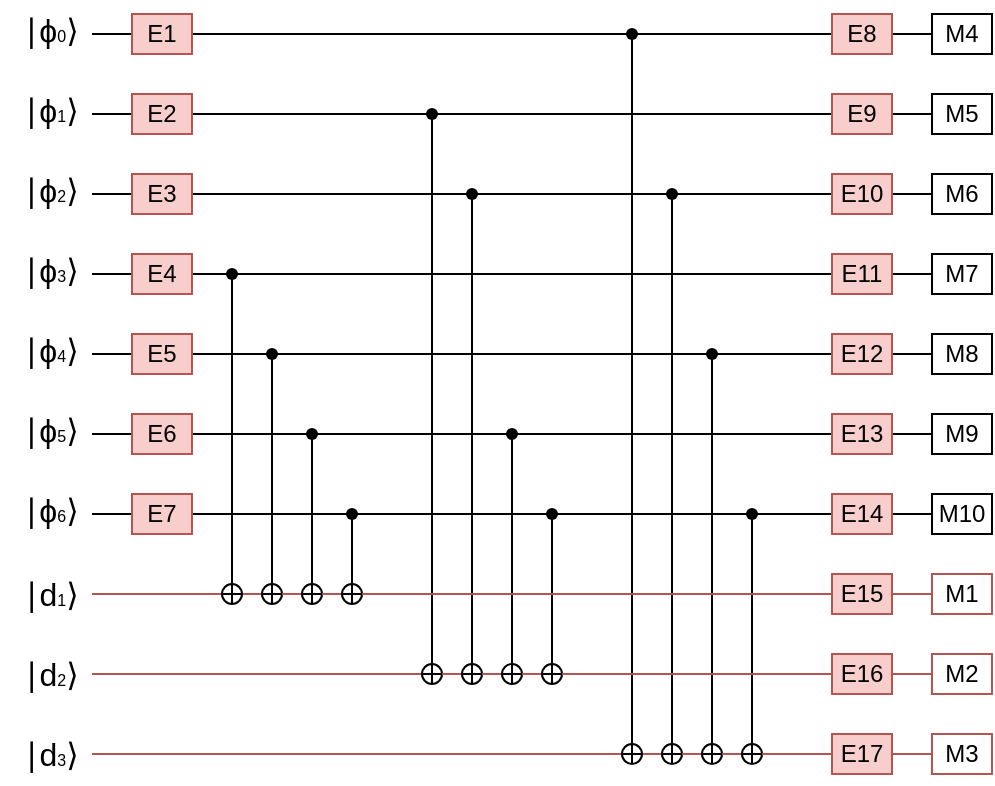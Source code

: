 <mxfile version="27.1.6">
  <diagram name="Página-1" id="HUcSJwOZNN6Hi8zDWi8z">
    <mxGraphModel dx="1665" dy="777" grid="1" gridSize="10" guides="1" tooltips="1" connect="1" arrows="1" fold="1" page="1" pageScale="1" pageWidth="827" pageHeight="1169" math="0" shadow="0">
      <root>
        <mxCell id="0" />
        <mxCell id="1" parent="0" />
        <mxCell id="j-ZyikdbyAII7zTlh9Dx-94" value="" style="endArrow=none;html=1;rounded=0;" parent="1" source="j-ZyikdbyAII7zTlh9Dx-182" target="j-ZyikdbyAII7zTlh9Dx-107" edge="1">
          <mxGeometry width="50" height="50" relative="1" as="geometry">
            <mxPoint x="131" y="57" as="sourcePoint" />
            <mxPoint x="491" y="57" as="targetPoint" />
          </mxGeometry>
        </mxCell>
        <mxCell id="j-ZyikdbyAII7zTlh9Dx-95" value="" style="endArrow=none;html=1;rounded=0;" parent="1" source="j-ZyikdbyAII7zTlh9Dx-184" target="j-ZyikdbyAII7zTlh9Dx-106" edge="1">
          <mxGeometry width="50" height="50" relative="1" as="geometry">
            <mxPoint x="131" y="97" as="sourcePoint" />
            <mxPoint x="491" y="97" as="targetPoint" />
          </mxGeometry>
        </mxCell>
        <mxCell id="j-ZyikdbyAII7zTlh9Dx-96" value="" style="endArrow=none;html=1;rounded=0;" parent="1" source="j-ZyikdbyAII7zTlh9Dx-167" target="j-ZyikdbyAII7zTlh9Dx-105" edge="1">
          <mxGeometry width="50" height="50" relative="1" as="geometry">
            <mxPoint x="131" y="137" as="sourcePoint" />
            <mxPoint x="491" y="137" as="targetPoint" />
          </mxGeometry>
        </mxCell>
        <mxCell id="j-ZyikdbyAII7zTlh9Dx-97" value="" style="endArrow=none;html=1;rounded=0;" parent="1" source="j-ZyikdbyAII7zTlh9Dx-187" target="j-ZyikdbyAII7zTlh9Dx-104" edge="1">
          <mxGeometry width="50" height="50" relative="1" as="geometry">
            <mxPoint x="131" y="177" as="sourcePoint" />
            <mxPoint x="491" y="177" as="targetPoint" />
          </mxGeometry>
        </mxCell>
        <mxCell id="j-ZyikdbyAII7zTlh9Dx-98" value="" style="endArrow=none;html=1;rounded=0;" parent="1" source="j-ZyikdbyAII7zTlh9Dx-189" target="j-ZyikdbyAII7zTlh9Dx-103" edge="1">
          <mxGeometry width="50" height="50" relative="1" as="geometry">
            <mxPoint x="131" y="217" as="sourcePoint" />
            <mxPoint x="491" y="217" as="targetPoint" />
          </mxGeometry>
        </mxCell>
        <mxCell id="j-ZyikdbyAII7zTlh9Dx-99" value="" style="endArrow=none;html=1;rounded=0;" parent="1" source="j-ZyikdbyAII7zTlh9Dx-191" target="j-ZyikdbyAII7zTlh9Dx-102" edge="1">
          <mxGeometry width="50" height="50" relative="1" as="geometry">
            <mxPoint x="131" y="257" as="sourcePoint" />
            <mxPoint x="491" y="257" as="targetPoint" />
          </mxGeometry>
        </mxCell>
        <mxCell id="j-ZyikdbyAII7zTlh9Dx-100" value="" style="endArrow=none;html=1;rounded=0;" parent="1" source="j-ZyikdbyAII7zTlh9Dx-193" target="j-ZyikdbyAII7zTlh9Dx-101" edge="1">
          <mxGeometry width="50" height="50" relative="1" as="geometry">
            <mxPoint x="131" y="297" as="sourcePoint" />
            <mxPoint x="491" y="297" as="targetPoint" />
          </mxGeometry>
        </mxCell>
        <mxCell id="j-ZyikdbyAII7zTlh9Dx-101" value="M10" style="rounded=0;whiteSpace=wrap;html=1;" parent="1" vertex="1">
          <mxGeometry x="506" y="287" width="30" height="20" as="geometry" />
        </mxCell>
        <mxCell id="j-ZyikdbyAII7zTlh9Dx-102" value="M9" style="rounded=0;whiteSpace=wrap;html=1;" parent="1" vertex="1">
          <mxGeometry x="506" y="247" width="30" height="20" as="geometry" />
        </mxCell>
        <mxCell id="j-ZyikdbyAII7zTlh9Dx-103" value="M8" style="rounded=0;whiteSpace=wrap;html=1;" parent="1" vertex="1">
          <mxGeometry x="506" y="207" width="30" height="20" as="geometry" />
        </mxCell>
        <mxCell id="j-ZyikdbyAII7zTlh9Dx-104" value="M7" style="rounded=0;whiteSpace=wrap;html=1;" parent="1" vertex="1">
          <mxGeometry x="506" y="167" width="30" height="20" as="geometry" />
        </mxCell>
        <mxCell id="j-ZyikdbyAII7zTlh9Dx-105" value="M6" style="rounded=0;whiteSpace=wrap;html=1;" parent="1" vertex="1">
          <mxGeometry x="506" y="127" width="30" height="20" as="geometry" />
        </mxCell>
        <mxCell id="j-ZyikdbyAII7zTlh9Dx-106" value="M5" style="rounded=0;whiteSpace=wrap;html=1;" parent="1" vertex="1">
          <mxGeometry x="506" y="87" width="30" height="20" as="geometry" />
        </mxCell>
        <mxCell id="j-ZyikdbyAII7zTlh9Dx-107" value="M4" style="rounded=0;whiteSpace=wrap;html=1;" parent="1" vertex="1">
          <mxGeometry x="506" y="47" width="30" height="20" as="geometry" />
        </mxCell>
        <mxCell id="j-ZyikdbyAII7zTlh9Dx-108" value="" style="endArrow=none;html=1;rounded=0;fillColor=#f8cecc;strokeColor=#b85450;" parent="1" source="j-ZyikdbyAII7zTlh9Dx-202" target="j-ZyikdbyAII7zTlh9Dx-109" edge="1">
          <mxGeometry width="50" height="50" relative="1" as="geometry">
            <mxPoint x="131" y="337" as="sourcePoint" />
            <mxPoint x="491" y="337" as="targetPoint" />
          </mxGeometry>
        </mxCell>
        <mxCell id="j-ZyikdbyAII7zTlh9Dx-109" value="M1" style="rounded=0;whiteSpace=wrap;html=1;fillColor=#FFFFFF;strokeColor=#b85450;" parent="1" vertex="1">
          <mxGeometry x="506" y="327" width="30" height="20" as="geometry" />
        </mxCell>
        <mxCell id="j-ZyikdbyAII7zTlh9Dx-110" value="" style="endArrow=none;html=1;rounded=0;fillColor=#f8cecc;strokeColor=#b85450;" parent="1" source="j-ZyikdbyAII7zTlh9Dx-204" target="j-ZyikdbyAII7zTlh9Dx-111" edge="1">
          <mxGeometry width="50" height="50" relative="1" as="geometry">
            <mxPoint x="131" y="377" as="sourcePoint" />
            <mxPoint x="491" y="377" as="targetPoint" />
          </mxGeometry>
        </mxCell>
        <mxCell id="j-ZyikdbyAII7zTlh9Dx-111" value="M2" style="rounded=0;whiteSpace=wrap;html=1;fillColor=#FFFFFF;strokeColor=#b85450;" parent="1" vertex="1">
          <mxGeometry x="506" y="367" width="30" height="20" as="geometry" />
        </mxCell>
        <mxCell id="j-ZyikdbyAII7zTlh9Dx-112" value="" style="endArrow=none;html=1;rounded=0;fillColor=#f8cecc;strokeColor=#b85450;" parent="1" source="j-ZyikdbyAII7zTlh9Dx-206" target="j-ZyikdbyAII7zTlh9Dx-113" edge="1">
          <mxGeometry width="50" height="50" relative="1" as="geometry">
            <mxPoint x="131" y="417" as="sourcePoint" />
            <mxPoint x="491" y="417" as="targetPoint" />
          </mxGeometry>
        </mxCell>
        <mxCell id="j-ZyikdbyAII7zTlh9Dx-113" value="M3" style="rounded=0;whiteSpace=wrap;html=1;fillColor=#FFFFFF;strokeColor=#b85450;" parent="1" vertex="1">
          <mxGeometry x="506" y="407" width="30" height="20" as="geometry" />
        </mxCell>
        <mxCell id="j-ZyikdbyAII7zTlh9Dx-114" value="" style="endArrow=none;html=1;rounded=0;fillColor=#f8cecc;strokeColor=#b85450;" parent="1" source="j-ZyikdbyAII7zTlh9Dx-137" target="j-ZyikdbyAII7zTlh9Dx-115" edge="1">
          <mxGeometry width="50" height="50" relative="1" as="geometry">
            <mxPoint x="131" y="337" as="sourcePoint" />
            <mxPoint x="491" y="337" as="targetPoint" />
          </mxGeometry>
        </mxCell>
        <mxCell id="j-ZyikdbyAII7zTlh9Dx-115" value="" style="shape=orEllipse;perimeter=ellipsePerimeter;whiteSpace=wrap;html=1;backgroundOutline=1;" parent="1" vertex="1">
          <mxGeometry x="171" y="332" width="10" height="10" as="geometry" />
        </mxCell>
        <mxCell id="j-ZyikdbyAII7zTlh9Dx-116" value="" style="endArrow=none;html=1;rounded=0;fillColor=#f8cecc;strokeColor=#b85450;" parent="1" source="j-ZyikdbyAII7zTlh9Dx-115" target="j-ZyikdbyAII7zTlh9Dx-117" edge="1">
          <mxGeometry width="50" height="50" relative="1" as="geometry">
            <mxPoint x="181" y="337" as="sourcePoint" />
            <mxPoint x="491" y="337" as="targetPoint" />
          </mxGeometry>
        </mxCell>
        <mxCell id="j-ZyikdbyAII7zTlh9Dx-117" value="" style="shape=orEllipse;perimeter=ellipsePerimeter;whiteSpace=wrap;html=1;backgroundOutline=1;" parent="1" vertex="1">
          <mxGeometry x="191" y="332" width="10" height="10" as="geometry" />
        </mxCell>
        <mxCell id="j-ZyikdbyAII7zTlh9Dx-118" value="" style="endArrow=none;html=1;rounded=0;fillColor=#f8cecc;strokeColor=#b85450;" parent="1" source="j-ZyikdbyAII7zTlh9Dx-117" target="j-ZyikdbyAII7zTlh9Dx-119" edge="1">
          <mxGeometry width="50" height="50" relative="1" as="geometry">
            <mxPoint x="201" y="337" as="sourcePoint" />
            <mxPoint x="491" y="337" as="targetPoint" />
          </mxGeometry>
        </mxCell>
        <mxCell id="j-ZyikdbyAII7zTlh9Dx-119" value="" style="shape=orEllipse;perimeter=ellipsePerimeter;whiteSpace=wrap;html=1;backgroundOutline=1;" parent="1" vertex="1">
          <mxGeometry x="211" y="332" width="10" height="10" as="geometry" />
        </mxCell>
        <mxCell id="j-ZyikdbyAII7zTlh9Dx-120" value="" style="endArrow=none;html=1;rounded=0;fillColor=#f8cecc;strokeColor=#b85450;" parent="1" target="j-ZyikdbyAII7zTlh9Dx-121" edge="1">
          <mxGeometry width="50" height="50" relative="1" as="geometry">
            <mxPoint x="86" y="377" as="sourcePoint" />
            <mxPoint x="446" y="377" as="targetPoint" />
          </mxGeometry>
        </mxCell>
        <mxCell id="j-ZyikdbyAII7zTlh9Dx-121" value="" style="shape=orEllipse;perimeter=ellipsePerimeter;whiteSpace=wrap;html=1;backgroundOutline=1;" parent="1" vertex="1">
          <mxGeometry x="251" y="372" width="10" height="10" as="geometry" />
        </mxCell>
        <mxCell id="j-ZyikdbyAII7zTlh9Dx-122" value="" style="endArrow=none;html=1;rounded=0;fillColor=#f8cecc;strokeColor=#b85450;" parent="1" source="j-ZyikdbyAII7zTlh9Dx-121" target="j-ZyikdbyAII7zTlh9Dx-123" edge="1">
          <mxGeometry width="50" height="50" relative="1" as="geometry">
            <mxPoint x="261" y="377" as="sourcePoint" />
            <mxPoint x="491" y="377" as="targetPoint" />
          </mxGeometry>
        </mxCell>
        <mxCell id="j-ZyikdbyAII7zTlh9Dx-123" value="" style="shape=orEllipse;perimeter=ellipsePerimeter;whiteSpace=wrap;html=1;backgroundOutline=1;" parent="1" vertex="1">
          <mxGeometry x="271" y="372" width="10" height="10" as="geometry" />
        </mxCell>
        <mxCell id="j-ZyikdbyAII7zTlh9Dx-124" value="" style="endArrow=none;html=1;rounded=0;fillColor=#f8cecc;strokeColor=#b85450;" parent="1" source="j-ZyikdbyAII7zTlh9Dx-123" target="j-ZyikdbyAII7zTlh9Dx-125" edge="1">
          <mxGeometry width="50" height="50" relative="1" as="geometry">
            <mxPoint x="281" y="377" as="sourcePoint" />
            <mxPoint x="491" y="377" as="targetPoint" />
          </mxGeometry>
        </mxCell>
        <mxCell id="j-ZyikdbyAII7zTlh9Dx-125" value="" style="shape=orEllipse;perimeter=ellipsePerimeter;whiteSpace=wrap;html=1;backgroundOutline=1;" parent="1" vertex="1">
          <mxGeometry x="291" y="372" width="10" height="10" as="geometry" />
        </mxCell>
        <mxCell id="j-ZyikdbyAII7zTlh9Dx-126" value="" style="endArrow=none;html=1;rounded=0;fillColor=#f8cecc;strokeColor=#b85450;" parent="1" source="j-ZyikdbyAII7zTlh9Dx-125" target="j-ZyikdbyAII7zTlh9Dx-127" edge="1">
          <mxGeometry width="50" height="50" relative="1" as="geometry">
            <mxPoint x="301" y="377" as="sourcePoint" />
            <mxPoint x="491" y="377" as="targetPoint" />
          </mxGeometry>
        </mxCell>
        <mxCell id="j-ZyikdbyAII7zTlh9Dx-127" value="" style="shape=orEllipse;perimeter=ellipsePerimeter;whiteSpace=wrap;html=1;backgroundOutline=1;" parent="1" vertex="1">
          <mxGeometry x="311" y="372" width="10" height="10" as="geometry" />
        </mxCell>
        <mxCell id="j-ZyikdbyAII7zTlh9Dx-128" value="" style="endArrow=none;html=1;rounded=0;fillColor=#f8cecc;strokeColor=#b85450;" parent="1" source="j-ZyikdbyAII7zTlh9Dx-135" target="j-ZyikdbyAII7zTlh9Dx-129" edge="1">
          <mxGeometry width="50" height="50" relative="1" as="geometry">
            <mxPoint x="131" y="417" as="sourcePoint" />
            <mxPoint x="491" y="417" as="targetPoint" />
          </mxGeometry>
        </mxCell>
        <mxCell id="j-ZyikdbyAII7zTlh9Dx-129" value="" style="shape=orEllipse;perimeter=ellipsePerimeter;whiteSpace=wrap;html=1;backgroundOutline=1;" parent="1" vertex="1">
          <mxGeometry x="371" y="412" width="10" height="10" as="geometry" />
        </mxCell>
        <mxCell id="j-ZyikdbyAII7zTlh9Dx-130" value="" style="endArrow=none;html=1;rounded=0;fillColor=#f8cecc;strokeColor=#b85450;" parent="1" source="j-ZyikdbyAII7zTlh9Dx-129" target="j-ZyikdbyAII7zTlh9Dx-131" edge="1">
          <mxGeometry width="50" height="50" relative="1" as="geometry">
            <mxPoint x="381" y="417" as="sourcePoint" />
            <mxPoint x="491" y="417" as="targetPoint" />
          </mxGeometry>
        </mxCell>
        <mxCell id="j-ZyikdbyAII7zTlh9Dx-131" value="" style="shape=orEllipse;perimeter=ellipsePerimeter;whiteSpace=wrap;html=1;backgroundOutline=1;" parent="1" vertex="1">
          <mxGeometry x="391" y="412" width="10" height="10" as="geometry" />
        </mxCell>
        <mxCell id="j-ZyikdbyAII7zTlh9Dx-132" value="" style="endArrow=none;html=1;rounded=0;fillColor=#f8cecc;strokeColor=#b85450;" parent="1" source="j-ZyikdbyAII7zTlh9Dx-131" target="j-ZyikdbyAII7zTlh9Dx-133" edge="1">
          <mxGeometry width="50" height="50" relative="1" as="geometry">
            <mxPoint x="401" y="417" as="sourcePoint" />
            <mxPoint x="491" y="417" as="targetPoint" />
          </mxGeometry>
        </mxCell>
        <mxCell id="j-ZyikdbyAII7zTlh9Dx-133" value="" style="shape=orEllipse;perimeter=ellipsePerimeter;whiteSpace=wrap;html=1;backgroundOutline=1;" parent="1" vertex="1">
          <mxGeometry x="411" y="412" width="10" height="10" as="geometry" />
        </mxCell>
        <mxCell id="j-ZyikdbyAII7zTlh9Dx-134" value="" style="endArrow=none;html=1;rounded=0;fillColor=#f8cecc;strokeColor=#b85450;" parent="1" target="j-ZyikdbyAII7zTlh9Dx-135" edge="1">
          <mxGeometry width="50" height="50" relative="1" as="geometry">
            <mxPoint x="86" y="417" as="sourcePoint" />
            <mxPoint x="326" y="417" as="targetPoint" />
          </mxGeometry>
        </mxCell>
        <mxCell id="j-ZyikdbyAII7zTlh9Dx-135" value="" style="shape=orEllipse;perimeter=ellipsePerimeter;whiteSpace=wrap;html=1;backgroundOutline=1;" parent="1" vertex="1">
          <mxGeometry x="351" y="412" width="10" height="10" as="geometry" />
        </mxCell>
        <mxCell id="j-ZyikdbyAII7zTlh9Dx-136" value="" style="endArrow=none;html=1;rounded=0;fillColor=#f8cecc;strokeColor=#b85450;" parent="1" target="j-ZyikdbyAII7zTlh9Dx-137" edge="1">
          <mxGeometry width="50" height="50" relative="1" as="geometry">
            <mxPoint x="86" y="337" as="sourcePoint" />
            <mxPoint x="126" y="337" as="targetPoint" />
          </mxGeometry>
        </mxCell>
        <mxCell id="j-ZyikdbyAII7zTlh9Dx-137" value="" style="shape=orEllipse;perimeter=ellipsePerimeter;whiteSpace=wrap;html=1;backgroundOutline=1;" parent="1" vertex="1">
          <mxGeometry x="151" y="332" width="10" height="10" as="geometry" />
        </mxCell>
        <mxCell id="j-ZyikdbyAII7zTlh9Dx-138" value="" style="endArrow=none;html=1;rounded=0;" parent="1" target="j-ZyikdbyAII7zTlh9Dx-140" edge="1">
          <mxGeometry width="50" height="50" relative="1" as="geometry">
            <mxPoint x="86" y="177" as="sourcePoint" />
            <mxPoint x="446" y="177" as="targetPoint" />
          </mxGeometry>
        </mxCell>
        <mxCell id="j-ZyikdbyAII7zTlh9Dx-139" style="edgeStyle=none;curved=1;rounded=0;orthogonalLoop=1;jettySize=auto;html=1;entryX=0.5;entryY=0;entryDx=0;entryDy=0;fontSize=12;startSize=8;endSize=8;endArrow=none;startFill=0;" parent="1" source="j-ZyikdbyAII7zTlh9Dx-140" target="j-ZyikdbyAII7zTlh9Dx-137" edge="1">
          <mxGeometry relative="1" as="geometry" />
        </mxCell>
        <mxCell id="j-ZyikdbyAII7zTlh9Dx-140" value="" style="shape=waypoint;sketch=0;fillStyle=solid;size=6;pointerEvents=1;points=[];fillColor=none;resizable=0;rotatable=0;perimeter=centerPerimeter;snapToPoint=1;" parent="1" vertex="1">
          <mxGeometry x="146" y="167" width="20" height="20" as="geometry" />
        </mxCell>
        <mxCell id="j-ZyikdbyAII7zTlh9Dx-141" value="" style="endArrow=none;html=1;rounded=0;" parent="1" target="j-ZyikdbyAII7zTlh9Dx-143" edge="1">
          <mxGeometry width="50" height="50" relative="1" as="geometry">
            <mxPoint x="86" y="217" as="sourcePoint" />
            <mxPoint x="446" y="217" as="targetPoint" />
          </mxGeometry>
        </mxCell>
        <mxCell id="j-ZyikdbyAII7zTlh9Dx-142" style="edgeStyle=none;curved=1;rounded=0;orthogonalLoop=1;jettySize=auto;html=1;entryX=0.5;entryY=0;entryDx=0;entryDy=0;fontSize=12;startSize=8;endSize=8;endArrow=none;startFill=0;" parent="1" source="j-ZyikdbyAII7zTlh9Dx-143" target="j-ZyikdbyAII7zTlh9Dx-115" edge="1">
          <mxGeometry relative="1" as="geometry" />
        </mxCell>
        <mxCell id="j-ZyikdbyAII7zTlh9Dx-143" value="" style="shape=waypoint;sketch=0;fillStyle=solid;size=6;pointerEvents=1;points=[];fillColor=none;resizable=0;rotatable=0;perimeter=centerPerimeter;snapToPoint=1;" parent="1" vertex="1">
          <mxGeometry x="166" y="207" width="20" height="20" as="geometry" />
        </mxCell>
        <mxCell id="j-ZyikdbyAII7zTlh9Dx-144" value="" style="endArrow=none;html=1;rounded=0;" parent="1" target="j-ZyikdbyAII7zTlh9Dx-146" edge="1">
          <mxGeometry width="50" height="50" relative="1" as="geometry">
            <mxPoint x="86" y="257" as="sourcePoint" />
            <mxPoint x="446" y="257" as="targetPoint" />
          </mxGeometry>
        </mxCell>
        <mxCell id="j-ZyikdbyAII7zTlh9Dx-145" style="edgeStyle=none;curved=1;rounded=0;orthogonalLoop=1;jettySize=auto;html=1;entryX=0.5;entryY=0;entryDx=0;entryDy=0;fontSize=12;startSize=8;endSize=8;endArrow=none;startFill=0;" parent="1" source="j-ZyikdbyAII7zTlh9Dx-146" target="j-ZyikdbyAII7zTlh9Dx-117" edge="1">
          <mxGeometry relative="1" as="geometry" />
        </mxCell>
        <mxCell id="j-ZyikdbyAII7zTlh9Dx-146" value="" style="shape=waypoint;sketch=0;fillStyle=solid;size=6;pointerEvents=1;points=[];fillColor=none;resizable=0;rotatable=0;perimeter=centerPerimeter;snapToPoint=1;" parent="1" vertex="1">
          <mxGeometry x="186" y="247" width="20" height="20" as="geometry" />
        </mxCell>
        <mxCell id="j-ZyikdbyAII7zTlh9Dx-147" value="" style="endArrow=none;html=1;rounded=0;" parent="1" target="j-ZyikdbyAII7zTlh9Dx-149" edge="1">
          <mxGeometry width="50" height="50" relative="1" as="geometry">
            <mxPoint x="86" y="297" as="sourcePoint" />
            <mxPoint x="446" y="297" as="targetPoint" />
          </mxGeometry>
        </mxCell>
        <mxCell id="j-ZyikdbyAII7zTlh9Dx-148" style="edgeStyle=none;curved=1;rounded=0;orthogonalLoop=1;jettySize=auto;html=1;entryX=0.5;entryY=0;entryDx=0;entryDy=0;fontSize=12;startSize=8;endSize=8;endArrow=none;startFill=0;" parent="1" source="j-ZyikdbyAII7zTlh9Dx-149" target="j-ZyikdbyAII7zTlh9Dx-119" edge="1">
          <mxGeometry relative="1" as="geometry" />
        </mxCell>
        <mxCell id="j-ZyikdbyAII7zTlh9Dx-149" value="" style="shape=waypoint;sketch=0;fillStyle=solid;size=6;pointerEvents=1;points=[];fillColor=none;resizable=0;rotatable=0;perimeter=centerPerimeter;snapToPoint=1;" parent="1" vertex="1">
          <mxGeometry x="206" y="287" width="20" height="20" as="geometry" />
        </mxCell>
        <mxCell id="j-ZyikdbyAII7zTlh9Dx-150" value="" style="endArrow=none;html=1;rounded=0;" parent="1" target="j-ZyikdbyAII7zTlh9Dx-152" edge="1">
          <mxGeometry width="50" height="50" relative="1" as="geometry">
            <mxPoint x="86" y="97" as="sourcePoint" />
            <mxPoint x="446" y="97" as="targetPoint" />
          </mxGeometry>
        </mxCell>
        <mxCell id="j-ZyikdbyAII7zTlh9Dx-151" style="edgeStyle=none;curved=1;rounded=0;orthogonalLoop=1;jettySize=auto;html=1;entryX=0.5;entryY=0;entryDx=0;entryDy=0;fontSize=12;startSize=8;endSize=8;endArrow=none;startFill=0;" parent="1" source="j-ZyikdbyAII7zTlh9Dx-152" target="j-ZyikdbyAII7zTlh9Dx-121" edge="1">
          <mxGeometry relative="1" as="geometry" />
        </mxCell>
        <mxCell id="j-ZyikdbyAII7zTlh9Dx-152" value="" style="shape=waypoint;sketch=0;fillStyle=solid;size=6;pointerEvents=1;points=[];fillColor=none;resizable=0;rotatable=0;perimeter=centerPerimeter;snapToPoint=1;" parent="1" vertex="1">
          <mxGeometry x="246" y="87" width="20" height="20" as="geometry" />
        </mxCell>
        <mxCell id="j-ZyikdbyAII7zTlh9Dx-153" value="" style="endArrow=none;html=1;rounded=0;" parent="1" target="j-ZyikdbyAII7zTlh9Dx-155" edge="1">
          <mxGeometry width="50" height="50" relative="1" as="geometry">
            <mxPoint x="86" y="137" as="sourcePoint" />
            <mxPoint x="446" y="137" as="targetPoint" />
          </mxGeometry>
        </mxCell>
        <mxCell id="j-ZyikdbyAII7zTlh9Dx-154" style="edgeStyle=none;curved=1;rounded=0;orthogonalLoop=1;jettySize=auto;html=1;entryX=0.5;entryY=0;entryDx=0;entryDy=0;fontSize=12;startSize=8;endSize=8;endArrow=none;startFill=0;" parent="1" source="j-ZyikdbyAII7zTlh9Dx-155" target="j-ZyikdbyAII7zTlh9Dx-123" edge="1">
          <mxGeometry relative="1" as="geometry" />
        </mxCell>
        <mxCell id="j-ZyikdbyAII7zTlh9Dx-155" value="" style="shape=waypoint;sketch=0;fillStyle=solid;size=6;pointerEvents=1;points=[];fillColor=none;resizable=0;rotatable=0;perimeter=centerPerimeter;snapToPoint=1;" parent="1" vertex="1">
          <mxGeometry x="266" y="127" width="20" height="20" as="geometry" />
        </mxCell>
        <mxCell id="j-ZyikdbyAII7zTlh9Dx-156" value="" style="endArrow=none;html=1;rounded=0;" parent="1" source="j-ZyikdbyAII7zTlh9Dx-146" target="j-ZyikdbyAII7zTlh9Dx-158" edge="1">
          <mxGeometry width="50" height="50" relative="1" as="geometry">
            <mxPoint x="196" y="257" as="sourcePoint" />
            <mxPoint x="491" y="257" as="targetPoint" />
          </mxGeometry>
        </mxCell>
        <mxCell id="j-ZyikdbyAII7zTlh9Dx-157" style="edgeStyle=none;curved=1;rounded=0;orthogonalLoop=1;jettySize=auto;html=1;entryX=0.5;entryY=0;entryDx=0;entryDy=0;fontSize=12;startSize=8;endSize=8;endArrow=none;startFill=0;" parent="1" source="j-ZyikdbyAII7zTlh9Dx-158" target="j-ZyikdbyAII7zTlh9Dx-125" edge="1">
          <mxGeometry relative="1" as="geometry" />
        </mxCell>
        <mxCell id="j-ZyikdbyAII7zTlh9Dx-158" value="" style="shape=waypoint;sketch=0;fillStyle=solid;size=6;pointerEvents=1;points=[];fillColor=none;resizable=0;rotatable=0;perimeter=centerPerimeter;snapToPoint=1;" parent="1" vertex="1">
          <mxGeometry x="286" y="247" width="20" height="20" as="geometry" />
        </mxCell>
        <mxCell id="j-ZyikdbyAII7zTlh9Dx-159" value="" style="endArrow=none;html=1;rounded=0;" parent="1" source="j-ZyikdbyAII7zTlh9Dx-149" target="j-ZyikdbyAII7zTlh9Dx-161" edge="1">
          <mxGeometry width="50" height="50" relative="1" as="geometry">
            <mxPoint x="216" y="297" as="sourcePoint" />
            <mxPoint x="491" y="297" as="targetPoint" />
          </mxGeometry>
        </mxCell>
        <mxCell id="j-ZyikdbyAII7zTlh9Dx-160" style="edgeStyle=none;curved=1;rounded=0;orthogonalLoop=1;jettySize=auto;html=1;entryX=0.5;entryY=0;entryDx=0;entryDy=0;fontSize=12;startSize=8;endSize=8;endArrow=none;startFill=0;" parent="1" source="j-ZyikdbyAII7zTlh9Dx-161" target="j-ZyikdbyAII7zTlh9Dx-127" edge="1">
          <mxGeometry relative="1" as="geometry" />
        </mxCell>
        <mxCell id="j-ZyikdbyAII7zTlh9Dx-161" value="" style="shape=waypoint;sketch=0;fillStyle=solid;size=6;pointerEvents=1;points=[];fillColor=none;resizable=0;rotatable=0;perimeter=centerPerimeter;snapToPoint=1;" parent="1" vertex="1">
          <mxGeometry x="306" y="287" width="20" height="20" as="geometry" />
        </mxCell>
        <mxCell id="j-ZyikdbyAII7zTlh9Dx-162" value="" style="endArrow=none;html=1;rounded=0;" parent="1" target="j-ZyikdbyAII7zTlh9Dx-164" edge="1">
          <mxGeometry width="50" height="50" relative="1" as="geometry">
            <mxPoint x="86" y="57" as="sourcePoint" />
            <mxPoint x="446" y="57" as="targetPoint" />
          </mxGeometry>
        </mxCell>
        <mxCell id="j-ZyikdbyAII7zTlh9Dx-163" style="edgeStyle=none;curved=1;rounded=0;orthogonalLoop=1;jettySize=auto;html=1;entryX=0.5;entryY=0;entryDx=0;entryDy=0;fontSize=12;startSize=8;endSize=8;endArrow=none;startFill=0;" parent="1" source="j-ZyikdbyAII7zTlh9Dx-164" target="j-ZyikdbyAII7zTlh9Dx-135" edge="1">
          <mxGeometry relative="1" as="geometry" />
        </mxCell>
        <mxCell id="j-ZyikdbyAII7zTlh9Dx-164" value="" style="shape=waypoint;sketch=0;fillStyle=solid;size=6;pointerEvents=1;points=[];fillColor=none;resizable=0;rotatable=0;perimeter=centerPerimeter;snapToPoint=1;" parent="1" vertex="1">
          <mxGeometry x="346" y="47" width="20" height="20" as="geometry" />
        </mxCell>
        <mxCell id="j-ZyikdbyAII7zTlh9Dx-165" value="" style="endArrow=none;html=1;rounded=0;" parent="1" source="j-ZyikdbyAII7zTlh9Dx-155" target="j-ZyikdbyAII7zTlh9Dx-167" edge="1">
          <mxGeometry width="50" height="50" relative="1" as="geometry">
            <mxPoint x="276" y="137" as="sourcePoint" />
            <mxPoint x="491" y="137" as="targetPoint" />
          </mxGeometry>
        </mxCell>
        <mxCell id="j-ZyikdbyAII7zTlh9Dx-166" style="edgeStyle=none;curved=1;rounded=0;orthogonalLoop=1;jettySize=auto;html=1;entryX=0.5;entryY=0;entryDx=0;entryDy=0;fontSize=12;startSize=8;endSize=8;endArrow=none;startFill=0;" parent="1" source="j-ZyikdbyAII7zTlh9Dx-167" target="j-ZyikdbyAII7zTlh9Dx-129" edge="1">
          <mxGeometry relative="1" as="geometry" />
        </mxCell>
        <mxCell id="j-ZyikdbyAII7zTlh9Dx-167" value="" style="shape=waypoint;sketch=0;fillStyle=solid;size=6;pointerEvents=1;points=[];fillColor=none;resizable=0;rotatable=0;perimeter=centerPerimeter;snapToPoint=1;" parent="1" vertex="1">
          <mxGeometry x="366" y="127" width="20" height="20" as="geometry" />
        </mxCell>
        <mxCell id="j-ZyikdbyAII7zTlh9Dx-168" value="" style="endArrow=none;html=1;rounded=0;" parent="1" source="j-ZyikdbyAII7zTlh9Dx-143" target="j-ZyikdbyAII7zTlh9Dx-170" edge="1">
          <mxGeometry width="50" height="50" relative="1" as="geometry">
            <mxPoint x="176" y="217" as="sourcePoint" />
            <mxPoint x="491" y="217" as="targetPoint" />
          </mxGeometry>
        </mxCell>
        <mxCell id="j-ZyikdbyAII7zTlh9Dx-169" style="edgeStyle=none;curved=1;rounded=0;orthogonalLoop=1;jettySize=auto;html=1;entryX=0.5;entryY=0;entryDx=0;entryDy=0;fontSize=12;startSize=8;endSize=8;endArrow=none;startFill=0;" parent="1" source="j-ZyikdbyAII7zTlh9Dx-170" target="j-ZyikdbyAII7zTlh9Dx-131" edge="1">
          <mxGeometry relative="1" as="geometry" />
        </mxCell>
        <mxCell id="j-ZyikdbyAII7zTlh9Dx-170" value="" style="shape=waypoint;sketch=0;fillStyle=solid;size=6;pointerEvents=1;points=[];fillColor=none;resizable=0;rotatable=0;perimeter=centerPerimeter;snapToPoint=1;" parent="1" vertex="1">
          <mxGeometry x="386" y="207" width="20" height="20" as="geometry" />
        </mxCell>
        <mxCell id="j-ZyikdbyAII7zTlh9Dx-171" value="" style="endArrow=none;html=1;rounded=0;" parent="1" source="j-ZyikdbyAII7zTlh9Dx-161" target="j-ZyikdbyAII7zTlh9Dx-173" edge="1">
          <mxGeometry width="50" height="50" relative="1" as="geometry">
            <mxPoint x="316" y="297" as="sourcePoint" />
            <mxPoint x="491" y="297" as="targetPoint" />
          </mxGeometry>
        </mxCell>
        <mxCell id="j-ZyikdbyAII7zTlh9Dx-172" style="edgeStyle=none;curved=1;rounded=0;orthogonalLoop=1;jettySize=auto;html=1;entryX=0.5;entryY=0;entryDx=0;entryDy=0;fontSize=12;startSize=8;endSize=8;endArrow=none;startFill=0;" parent="1" source="j-ZyikdbyAII7zTlh9Dx-173" target="j-ZyikdbyAII7zTlh9Dx-133" edge="1">
          <mxGeometry relative="1" as="geometry" />
        </mxCell>
        <mxCell id="j-ZyikdbyAII7zTlh9Dx-173" value="" style="shape=waypoint;sketch=0;fillStyle=solid;size=6;pointerEvents=1;points=[];fillColor=none;resizable=0;rotatable=0;perimeter=centerPerimeter;snapToPoint=1;" parent="1" vertex="1">
          <mxGeometry x="406" y="287" width="20" height="20" as="geometry" />
        </mxCell>
        <mxCell id="j-ZyikdbyAII7zTlh9Dx-174" value="&lt;span class=&quot;mord&quot;&gt;∣&lt;/span&gt;&lt;span class=&quot;mord&quot;&gt;&lt;span class=&quot;mord mathnormal&quot;&gt;ϕ&lt;/span&gt;&lt;span class=&quot;msupsub&quot;&gt;&lt;span class=&quot;vlist-t vlist-t2&quot;&gt;&lt;span class=&quot;vlist-r&quot;&gt;&lt;span class=&quot;vlist&quot;&gt;&lt;font style=&quot;font-size: 8px;&quot;&gt;&lt;span style=&quot;&quot; class=&quot;pstrut&quot;&gt;&lt;/span&gt;&lt;span style=&quot;&quot; class=&quot;sizing reset-size6 size3 mtight&quot;&gt;&lt;span style=&quot;&quot; class=&quot;mord mtight&quot;&gt;0&lt;/span&gt;&lt;/span&gt;&lt;/font&gt;&lt;/span&gt;&lt;span class=&quot;vlist-s&quot;&gt;​&lt;/span&gt;&lt;/span&gt;&lt;span class=&quot;vlist-r&quot;&gt;&lt;span class=&quot;vlist&quot;&gt;&lt;/span&gt;&lt;/span&gt;&lt;/span&gt;&lt;/span&gt;&lt;/span&gt;&lt;span class=&quot;mclose&quot;&gt;⟩&lt;/span&gt;" style="text;html=1;align=center;verticalAlign=middle;resizable=0;points=[];autosize=1;strokeColor=none;fillColor=none;fontSize=16;" parent="1" vertex="1">
          <mxGeometry x="40" y="40" width="50" height="30" as="geometry" />
        </mxCell>
        <mxCell id="j-ZyikdbyAII7zTlh9Dx-175" value="&lt;span class=&quot;mord&quot;&gt;∣&lt;/span&gt;&lt;span class=&quot;mord&quot;&gt;&lt;span class=&quot;mord mathnormal&quot;&gt;ϕ&lt;/span&gt;&lt;span class=&quot;msupsub&quot;&gt;&lt;span class=&quot;vlist-t vlist-t2&quot;&gt;&lt;span class=&quot;vlist-r&quot;&gt;&lt;span class=&quot;vlist&quot;&gt;&lt;font style=&quot;font-size: 8px;&quot;&gt;&lt;span style=&quot;&quot; class=&quot;pstrut&quot;&gt;&lt;/span&gt;&lt;span style=&quot;&quot; class=&quot;sizing reset-size6 size3 mtight&quot;&gt;&lt;span style=&quot;&quot; class=&quot;mord mtight&quot;&gt;1&lt;/span&gt;&lt;/span&gt;&lt;/font&gt;&lt;/span&gt;&lt;span class=&quot;vlist-s&quot;&gt;​&lt;/span&gt;&lt;/span&gt;&lt;span class=&quot;vlist-r&quot;&gt;&lt;span class=&quot;vlist&quot;&gt;&lt;/span&gt;&lt;/span&gt;&lt;/span&gt;&lt;/span&gt;&lt;/span&gt;&lt;span class=&quot;mclose&quot;&gt;⟩&lt;/span&gt;" style="text;html=1;align=center;verticalAlign=middle;resizable=0;points=[];autosize=1;strokeColor=none;fillColor=none;fontSize=16;" parent="1" vertex="1">
          <mxGeometry x="40" y="80" width="50" height="30" as="geometry" />
        </mxCell>
        <mxCell id="j-ZyikdbyAII7zTlh9Dx-176" value="&lt;span class=&quot;mord&quot;&gt;∣&lt;/span&gt;&lt;span class=&quot;mord&quot;&gt;&lt;span class=&quot;mord mathnormal&quot;&gt;ϕ&lt;/span&gt;&lt;span class=&quot;msupsub&quot;&gt;&lt;span class=&quot;vlist-t vlist-t2&quot;&gt;&lt;span class=&quot;vlist-r&quot;&gt;&lt;span class=&quot;vlist&quot;&gt;&lt;font style=&quot;font-size: 8px;&quot;&gt;&lt;span style=&quot;&quot; class=&quot;pstrut&quot;&gt;&lt;/span&gt;&lt;span style=&quot;&quot; class=&quot;sizing reset-size6 size3 mtight&quot;&gt;&lt;span style=&quot;&quot; class=&quot;mord mtight&quot;&gt;2&lt;/span&gt;&lt;/span&gt;&lt;/font&gt;&lt;/span&gt;&lt;span class=&quot;vlist-s&quot;&gt;​&lt;/span&gt;&lt;/span&gt;&lt;span class=&quot;vlist-r&quot;&gt;&lt;span class=&quot;vlist&quot;&gt;&lt;/span&gt;&lt;/span&gt;&lt;/span&gt;&lt;/span&gt;&lt;/span&gt;&lt;span class=&quot;mclose&quot;&gt;⟩&lt;/span&gt;" style="text;html=1;align=center;verticalAlign=middle;resizable=0;points=[];autosize=1;strokeColor=none;fillColor=none;fontSize=16;" parent="1" vertex="1">
          <mxGeometry x="40" y="120" width="50" height="30" as="geometry" />
        </mxCell>
        <mxCell id="j-ZyikdbyAII7zTlh9Dx-177" value="&lt;span class=&quot;mord&quot;&gt;∣&lt;/span&gt;&lt;span class=&quot;mord&quot;&gt;&lt;span class=&quot;mord mathnormal&quot;&gt;ϕ&lt;/span&gt;&lt;span class=&quot;msupsub&quot;&gt;&lt;span class=&quot;vlist-t vlist-t2&quot;&gt;&lt;span class=&quot;vlist-r&quot;&gt;&lt;span class=&quot;vlist&quot;&gt;&lt;font style=&quot;font-size: 8px;&quot;&gt;&lt;span style=&quot;&quot; class=&quot;pstrut&quot;&gt;&lt;/span&gt;&lt;span style=&quot;&quot; class=&quot;sizing reset-size6 size3 mtight&quot;&gt;&lt;span style=&quot;&quot; class=&quot;mord mtight&quot;&gt;3&lt;/span&gt;&lt;/span&gt;&lt;/font&gt;&lt;/span&gt;&lt;span class=&quot;vlist-s&quot;&gt;​&lt;/span&gt;&lt;/span&gt;&lt;span class=&quot;vlist-r&quot;&gt;&lt;span class=&quot;vlist&quot;&gt;&lt;/span&gt;&lt;/span&gt;&lt;/span&gt;&lt;/span&gt;&lt;/span&gt;&lt;span class=&quot;mclose&quot;&gt;⟩&lt;/span&gt;" style="text;html=1;align=center;verticalAlign=middle;resizable=0;points=[];autosize=1;strokeColor=none;fillColor=none;fontSize=16;" parent="1" vertex="1">
          <mxGeometry x="40" y="160" width="50" height="30" as="geometry" />
        </mxCell>
        <mxCell id="j-ZyikdbyAII7zTlh9Dx-178" value="&lt;span class=&quot;mord&quot;&gt;∣&lt;/span&gt;&lt;span class=&quot;mord&quot;&gt;&lt;span class=&quot;mord mathnormal&quot;&gt;ϕ&lt;span style=&quot;font-size: 8px;&quot;&gt;4&lt;/span&gt;&lt;/span&gt;&lt;span class=&quot;msupsub&quot;&gt;&lt;span class=&quot;vlist-t vlist-t2&quot;&gt;&lt;span class=&quot;vlist-r&quot;&gt;&lt;span class=&quot;vlist-s&quot;&gt;​&lt;/span&gt;&lt;/span&gt;&lt;span class=&quot;vlist-r&quot;&gt;&lt;span class=&quot;vlist&quot;&gt;&lt;/span&gt;&lt;/span&gt;&lt;/span&gt;&lt;/span&gt;&lt;/span&gt;&lt;span class=&quot;mclose&quot;&gt;⟩&lt;/span&gt;" style="text;html=1;align=center;verticalAlign=middle;resizable=0;points=[];autosize=1;strokeColor=none;fillColor=none;fontSize=16;" parent="1" vertex="1">
          <mxGeometry x="40" y="200" width="50" height="30" as="geometry" />
        </mxCell>
        <mxCell id="j-ZyikdbyAII7zTlh9Dx-179" value="&lt;span class=&quot;mord&quot;&gt;∣&lt;/span&gt;&lt;span class=&quot;mord&quot;&gt;&lt;span class=&quot;mord mathnormal&quot;&gt;ϕ&lt;span style=&quot;font-size: 8px;&quot;&gt;5&lt;/span&gt;&lt;/span&gt;&lt;span class=&quot;msupsub&quot;&gt;&lt;span class=&quot;vlist-t vlist-t2&quot;&gt;&lt;span class=&quot;vlist-r&quot;&gt;&lt;span class=&quot;vlist-s&quot;&gt;​&lt;/span&gt;&lt;/span&gt;&lt;span class=&quot;vlist-r&quot;&gt;&lt;span class=&quot;vlist&quot;&gt;&lt;/span&gt;&lt;/span&gt;&lt;/span&gt;&lt;/span&gt;&lt;/span&gt;&lt;span class=&quot;mclose&quot;&gt;⟩&lt;/span&gt;" style="text;html=1;align=center;verticalAlign=middle;resizable=0;points=[];autosize=1;strokeColor=none;fillColor=none;fontSize=16;" parent="1" vertex="1">
          <mxGeometry x="40" y="240" width="50" height="30" as="geometry" />
        </mxCell>
        <mxCell id="j-ZyikdbyAII7zTlh9Dx-180" value="&lt;span class=&quot;mord&quot;&gt;∣&lt;/span&gt;&lt;span class=&quot;mord&quot;&gt;&lt;span class=&quot;mord mathnormal&quot;&gt;ϕ&lt;/span&gt;&lt;span class=&quot;msupsub&quot;&gt;&lt;span class=&quot;vlist-t vlist-t2&quot;&gt;&lt;span class=&quot;vlist-r&quot;&gt;&lt;span class=&quot;vlist&quot;&gt;&lt;font style=&quot;font-size: 8px;&quot;&gt;&lt;span style=&quot;&quot; class=&quot;pstrut&quot;&gt;&lt;/span&gt;&lt;span style=&quot;&quot; class=&quot;sizing reset-size6 size3 mtight&quot;&gt;&lt;span style=&quot;&quot; class=&quot;mord mtight&quot;&gt;6&lt;/span&gt;&lt;/span&gt;&lt;/font&gt;&lt;/span&gt;&lt;span class=&quot;vlist-s&quot;&gt;​&lt;/span&gt;&lt;/span&gt;&lt;span class=&quot;vlist-r&quot;&gt;&lt;span class=&quot;vlist&quot;&gt;&lt;/span&gt;&lt;/span&gt;&lt;/span&gt;&lt;/span&gt;&lt;/span&gt;&lt;span class=&quot;mclose&quot;&gt;⟩&lt;/span&gt;" style="text;html=1;align=center;verticalAlign=middle;resizable=0;points=[];autosize=1;strokeColor=none;fillColor=none;fontSize=16;" parent="1" vertex="1">
          <mxGeometry x="40" y="280" width="50" height="30" as="geometry" />
        </mxCell>
        <mxCell id="j-ZyikdbyAII7zTlh9Dx-181" value="" style="endArrow=none;html=1;rounded=0;" parent="1" source="j-ZyikdbyAII7zTlh9Dx-164" target="j-ZyikdbyAII7zTlh9Dx-182" edge="1">
          <mxGeometry width="50" height="50" relative="1" as="geometry">
            <mxPoint x="356" y="57" as="sourcePoint" />
            <mxPoint x="506" y="57" as="targetPoint" />
          </mxGeometry>
        </mxCell>
        <mxCell id="j-ZyikdbyAII7zTlh9Dx-182" value="E8" style="rounded=0;whiteSpace=wrap;html=1;fillColor=#f8cecc;strokeColor=#b85450;" parent="1" vertex="1">
          <mxGeometry x="456" y="47" width="30" height="20" as="geometry" />
        </mxCell>
        <mxCell id="j-ZyikdbyAII7zTlh9Dx-183" value="" style="endArrow=none;html=1;rounded=0;" parent="1" source="j-ZyikdbyAII7zTlh9Dx-152" target="j-ZyikdbyAII7zTlh9Dx-184" edge="1">
          <mxGeometry width="50" height="50" relative="1" as="geometry">
            <mxPoint x="256" y="97" as="sourcePoint" />
            <mxPoint x="506" y="97" as="targetPoint" />
          </mxGeometry>
        </mxCell>
        <mxCell id="j-ZyikdbyAII7zTlh9Dx-184" value="E9" style="rounded=0;whiteSpace=wrap;html=1;fillColor=#f8cecc;strokeColor=#b85450;" parent="1" vertex="1">
          <mxGeometry x="456" y="87" width="30" height="20" as="geometry" />
        </mxCell>
        <mxCell id="j-ZyikdbyAII7zTlh9Dx-185" value="E10" style="rounded=0;whiteSpace=wrap;html=1;fillColor=#f8cecc;strokeColor=#b85450;" parent="1" vertex="1">
          <mxGeometry x="456" y="127" width="30" height="20" as="geometry" />
        </mxCell>
        <mxCell id="j-ZyikdbyAII7zTlh9Dx-186" value="" style="endArrow=none;html=1;rounded=0;" parent="1" source="j-ZyikdbyAII7zTlh9Dx-140" target="j-ZyikdbyAII7zTlh9Dx-187" edge="1">
          <mxGeometry width="50" height="50" relative="1" as="geometry">
            <mxPoint x="156" y="177" as="sourcePoint" />
            <mxPoint x="506" y="177" as="targetPoint" />
          </mxGeometry>
        </mxCell>
        <mxCell id="j-ZyikdbyAII7zTlh9Dx-187" value="E11" style="rounded=0;whiteSpace=wrap;html=1;fillColor=#f8cecc;strokeColor=#b85450;" parent="1" vertex="1">
          <mxGeometry x="456" y="167" width="30" height="20" as="geometry" />
        </mxCell>
        <mxCell id="j-ZyikdbyAII7zTlh9Dx-188" value="" style="endArrow=none;html=1;rounded=0;" parent="1" source="j-ZyikdbyAII7zTlh9Dx-170" target="j-ZyikdbyAII7zTlh9Dx-189" edge="1">
          <mxGeometry width="50" height="50" relative="1" as="geometry">
            <mxPoint x="396" y="217" as="sourcePoint" />
            <mxPoint x="506" y="217" as="targetPoint" />
          </mxGeometry>
        </mxCell>
        <mxCell id="j-ZyikdbyAII7zTlh9Dx-189" value="E12" style="rounded=0;whiteSpace=wrap;html=1;fillColor=#f8cecc;strokeColor=#b85450;" parent="1" vertex="1">
          <mxGeometry x="456" y="207" width="30" height="20" as="geometry" />
        </mxCell>
        <mxCell id="j-ZyikdbyAII7zTlh9Dx-190" value="" style="endArrow=none;html=1;rounded=0;" parent="1" source="j-ZyikdbyAII7zTlh9Dx-158" target="j-ZyikdbyAII7zTlh9Dx-191" edge="1">
          <mxGeometry width="50" height="50" relative="1" as="geometry">
            <mxPoint x="296" y="257" as="sourcePoint" />
            <mxPoint x="506" y="257" as="targetPoint" />
          </mxGeometry>
        </mxCell>
        <mxCell id="j-ZyikdbyAII7zTlh9Dx-191" value="E13" style="rounded=0;whiteSpace=wrap;html=1;fillColor=#f8cecc;strokeColor=#b85450;" parent="1" vertex="1">
          <mxGeometry x="456" y="247" width="30" height="20" as="geometry" />
        </mxCell>
        <mxCell id="j-ZyikdbyAII7zTlh9Dx-192" value="" style="endArrow=none;html=1;rounded=0;" parent="1" source="j-ZyikdbyAII7zTlh9Dx-173" target="j-ZyikdbyAII7zTlh9Dx-193" edge="1">
          <mxGeometry width="50" height="50" relative="1" as="geometry">
            <mxPoint x="416" y="297" as="sourcePoint" />
            <mxPoint x="506" y="297" as="targetPoint" />
          </mxGeometry>
        </mxCell>
        <mxCell id="j-ZyikdbyAII7zTlh9Dx-193" value="E14" style="rounded=0;whiteSpace=wrap;html=1;fillColor=#f8cecc;strokeColor=#b85450;" parent="1" vertex="1">
          <mxGeometry x="456" y="287" width="30" height="20" as="geometry" />
        </mxCell>
        <mxCell id="j-ZyikdbyAII7zTlh9Dx-194" value="E1" style="rounded=0;whiteSpace=wrap;html=1;fillColor=#f8cecc;strokeColor=#b85450;" parent="1" vertex="1">
          <mxGeometry x="106" y="47" width="30" height="20" as="geometry" />
        </mxCell>
        <mxCell id="j-ZyikdbyAII7zTlh9Dx-195" value="E2" style="rounded=0;whiteSpace=wrap;html=1;fillColor=#f8cecc;strokeColor=#b85450;" parent="1" vertex="1">
          <mxGeometry x="106" y="87" width="30" height="20" as="geometry" />
        </mxCell>
        <mxCell id="j-ZyikdbyAII7zTlh9Dx-196" value="E3" style="rounded=0;whiteSpace=wrap;html=1;fillColor=#f8cecc;strokeColor=#b85450;" parent="1" vertex="1">
          <mxGeometry x="106" y="127" width="30" height="20" as="geometry" />
        </mxCell>
        <mxCell id="j-ZyikdbyAII7zTlh9Dx-197" value="E4" style="rounded=0;whiteSpace=wrap;html=1;fillColor=#f8cecc;strokeColor=#b85450;" parent="1" vertex="1">
          <mxGeometry x="106" y="167" width="30" height="20" as="geometry" />
        </mxCell>
        <mxCell id="j-ZyikdbyAII7zTlh9Dx-198" value="E5" style="rounded=0;whiteSpace=wrap;html=1;fillColor=#f8cecc;strokeColor=#b85450;" parent="1" vertex="1">
          <mxGeometry x="106" y="207" width="30" height="20" as="geometry" />
        </mxCell>
        <mxCell id="j-ZyikdbyAII7zTlh9Dx-199" value="E6" style="rounded=0;whiteSpace=wrap;html=1;fillColor=#f8cecc;strokeColor=#b85450;" parent="1" vertex="1">
          <mxGeometry x="106" y="247" width="30" height="20" as="geometry" />
        </mxCell>
        <mxCell id="j-ZyikdbyAII7zTlh9Dx-200" value="E7" style="rounded=0;whiteSpace=wrap;html=1;fillColor=#f8cecc;strokeColor=#b85450;" parent="1" vertex="1">
          <mxGeometry x="106" y="287" width="30" height="20" as="geometry" />
        </mxCell>
        <mxCell id="j-ZyikdbyAII7zTlh9Dx-201" value="" style="endArrow=none;html=1;rounded=0;fillColor=#f8cecc;strokeColor=#b85450;" parent="1" source="j-ZyikdbyAII7zTlh9Dx-119" target="j-ZyikdbyAII7zTlh9Dx-202" edge="1">
          <mxGeometry width="50" height="50" relative="1" as="geometry">
            <mxPoint x="221" y="337" as="sourcePoint" />
            <mxPoint x="506" y="337" as="targetPoint" />
          </mxGeometry>
        </mxCell>
        <mxCell id="j-ZyikdbyAII7zTlh9Dx-202" value="E15" style="rounded=0;whiteSpace=wrap;html=1;fillColor=#f8cecc;strokeColor=#b85450;" parent="1" vertex="1">
          <mxGeometry x="456" y="327" width="30" height="20" as="geometry" />
        </mxCell>
        <mxCell id="j-ZyikdbyAII7zTlh9Dx-203" value="" style="endArrow=none;html=1;rounded=0;fillColor=#f8cecc;strokeColor=#b85450;" parent="1" source="j-ZyikdbyAII7zTlh9Dx-127" target="j-ZyikdbyAII7zTlh9Dx-204" edge="1">
          <mxGeometry width="50" height="50" relative="1" as="geometry">
            <mxPoint x="321" y="377" as="sourcePoint" />
            <mxPoint x="506" y="377" as="targetPoint" />
          </mxGeometry>
        </mxCell>
        <mxCell id="j-ZyikdbyAII7zTlh9Dx-204" value="E16" style="rounded=0;whiteSpace=wrap;html=1;fillColor=#f8cecc;strokeColor=#b85450;" parent="1" vertex="1">
          <mxGeometry x="456" y="367" width="30" height="20" as="geometry" />
        </mxCell>
        <mxCell id="j-ZyikdbyAII7zTlh9Dx-205" value="" style="endArrow=none;html=1;rounded=0;fillColor=#f8cecc;strokeColor=#b85450;" parent="1" source="j-ZyikdbyAII7zTlh9Dx-133" target="j-ZyikdbyAII7zTlh9Dx-206" edge="1">
          <mxGeometry width="50" height="50" relative="1" as="geometry">
            <mxPoint x="421" y="417" as="sourcePoint" />
            <mxPoint x="506" y="417" as="targetPoint" />
          </mxGeometry>
        </mxCell>
        <mxCell id="j-ZyikdbyAII7zTlh9Dx-206" value="E17" style="rounded=0;whiteSpace=wrap;html=1;fillColor=#f8cecc;strokeColor=#b85450;" parent="1" vertex="1">
          <mxGeometry x="456" y="407" width="30" height="20" as="geometry" />
        </mxCell>
        <mxCell id="j-ZyikdbyAII7zTlh9Dx-207" value="&lt;span class=&quot;mord&quot;&gt;∣&lt;/span&gt;&lt;span class=&quot;mord&quot;&gt;&lt;span class=&quot;mord mathnormal&quot;&gt;d&lt;/span&gt;&lt;span class=&quot;msupsub&quot;&gt;&lt;span class=&quot;vlist-t vlist-t2&quot;&gt;&lt;span class=&quot;vlist-r&quot;&gt;&lt;span class=&quot;vlist&quot;&gt;&lt;font style=&quot;font-size: 8px;&quot;&gt;&lt;span style=&quot;&quot; class=&quot;pstrut&quot;&gt;&lt;/span&gt;&lt;span style=&quot;&quot; class=&quot;sizing reset-size6 size3 mtight&quot;&gt;&lt;span style=&quot;&quot; class=&quot;mord mtight&quot;&gt;1&lt;/span&gt;&lt;/span&gt;&lt;/font&gt;&lt;/span&gt;&lt;span class=&quot;vlist-s&quot;&gt;​&lt;/span&gt;&lt;/span&gt;&lt;span class=&quot;vlist-r&quot;&gt;&lt;span class=&quot;vlist&quot;&gt;&lt;/span&gt;&lt;/span&gt;&lt;/span&gt;&lt;/span&gt;&lt;/span&gt;&lt;span class=&quot;mclose&quot;&gt;⟩&lt;/span&gt;" style="text;html=1;align=center;verticalAlign=middle;resizable=0;points=[];autosize=1;strokeColor=none;fillColor=none;fontSize=16;" parent="1" vertex="1">
          <mxGeometry x="40" y="322" width="50" height="30" as="geometry" />
        </mxCell>
        <mxCell id="j-ZyikdbyAII7zTlh9Dx-208" value="&lt;span class=&quot;mord&quot;&gt;∣&lt;/span&gt;&lt;span class=&quot;mord&quot;&gt;&lt;span class=&quot;mord mathnormal&quot;&gt;d&lt;span style=&quot;font-size: 8px;&quot;&gt;2&lt;/span&gt;&lt;/span&gt;&lt;/span&gt;&lt;span class=&quot;mclose&quot;&gt;⟩&lt;/span&gt;" style="text;html=1;align=center;verticalAlign=middle;resizable=0;points=[];autosize=1;strokeColor=none;fillColor=none;fontSize=16;" parent="1" vertex="1">
          <mxGeometry x="40" y="362" width="50" height="30" as="geometry" />
        </mxCell>
        <mxCell id="j-ZyikdbyAII7zTlh9Dx-209" value="&lt;span class=&quot;mord&quot;&gt;∣&lt;/span&gt;&lt;span class=&quot;mord&quot;&gt;&lt;span class=&quot;mord mathnormal&quot;&gt;d&lt;/span&gt;&lt;span class=&quot;msupsub&quot;&gt;&lt;span class=&quot;vlist-t vlist-t2&quot;&gt;&lt;span class=&quot;vlist-r&quot;&gt;&lt;span class=&quot;vlist&quot;&gt;&lt;font style=&quot;font-size: 8px;&quot;&gt;&lt;span style=&quot;&quot; class=&quot;pstrut&quot;&gt;&lt;/span&gt;&lt;span style=&quot;&quot; class=&quot;sizing reset-size6 size3 mtight&quot;&gt;&lt;span style=&quot;&quot; class=&quot;mord mtight&quot;&gt;3&lt;/span&gt;&lt;/span&gt;&lt;/font&gt;&lt;/span&gt;&lt;span class=&quot;vlist-s&quot;&gt;​&lt;/span&gt;&lt;/span&gt;&lt;span class=&quot;vlist-r&quot;&gt;&lt;span class=&quot;vlist&quot;&gt;&lt;/span&gt;&lt;/span&gt;&lt;/span&gt;&lt;/span&gt;&lt;/span&gt;&lt;span class=&quot;mclose&quot;&gt;⟩&lt;/span&gt;" style="text;html=1;align=center;verticalAlign=middle;resizable=0;points=[];autosize=1;strokeColor=none;fillColor=none;fontSize=16;" parent="1" vertex="1">
          <mxGeometry x="40" y="402" width="50" height="30" as="geometry" />
        </mxCell>
      </root>
    </mxGraphModel>
  </diagram>
</mxfile>
